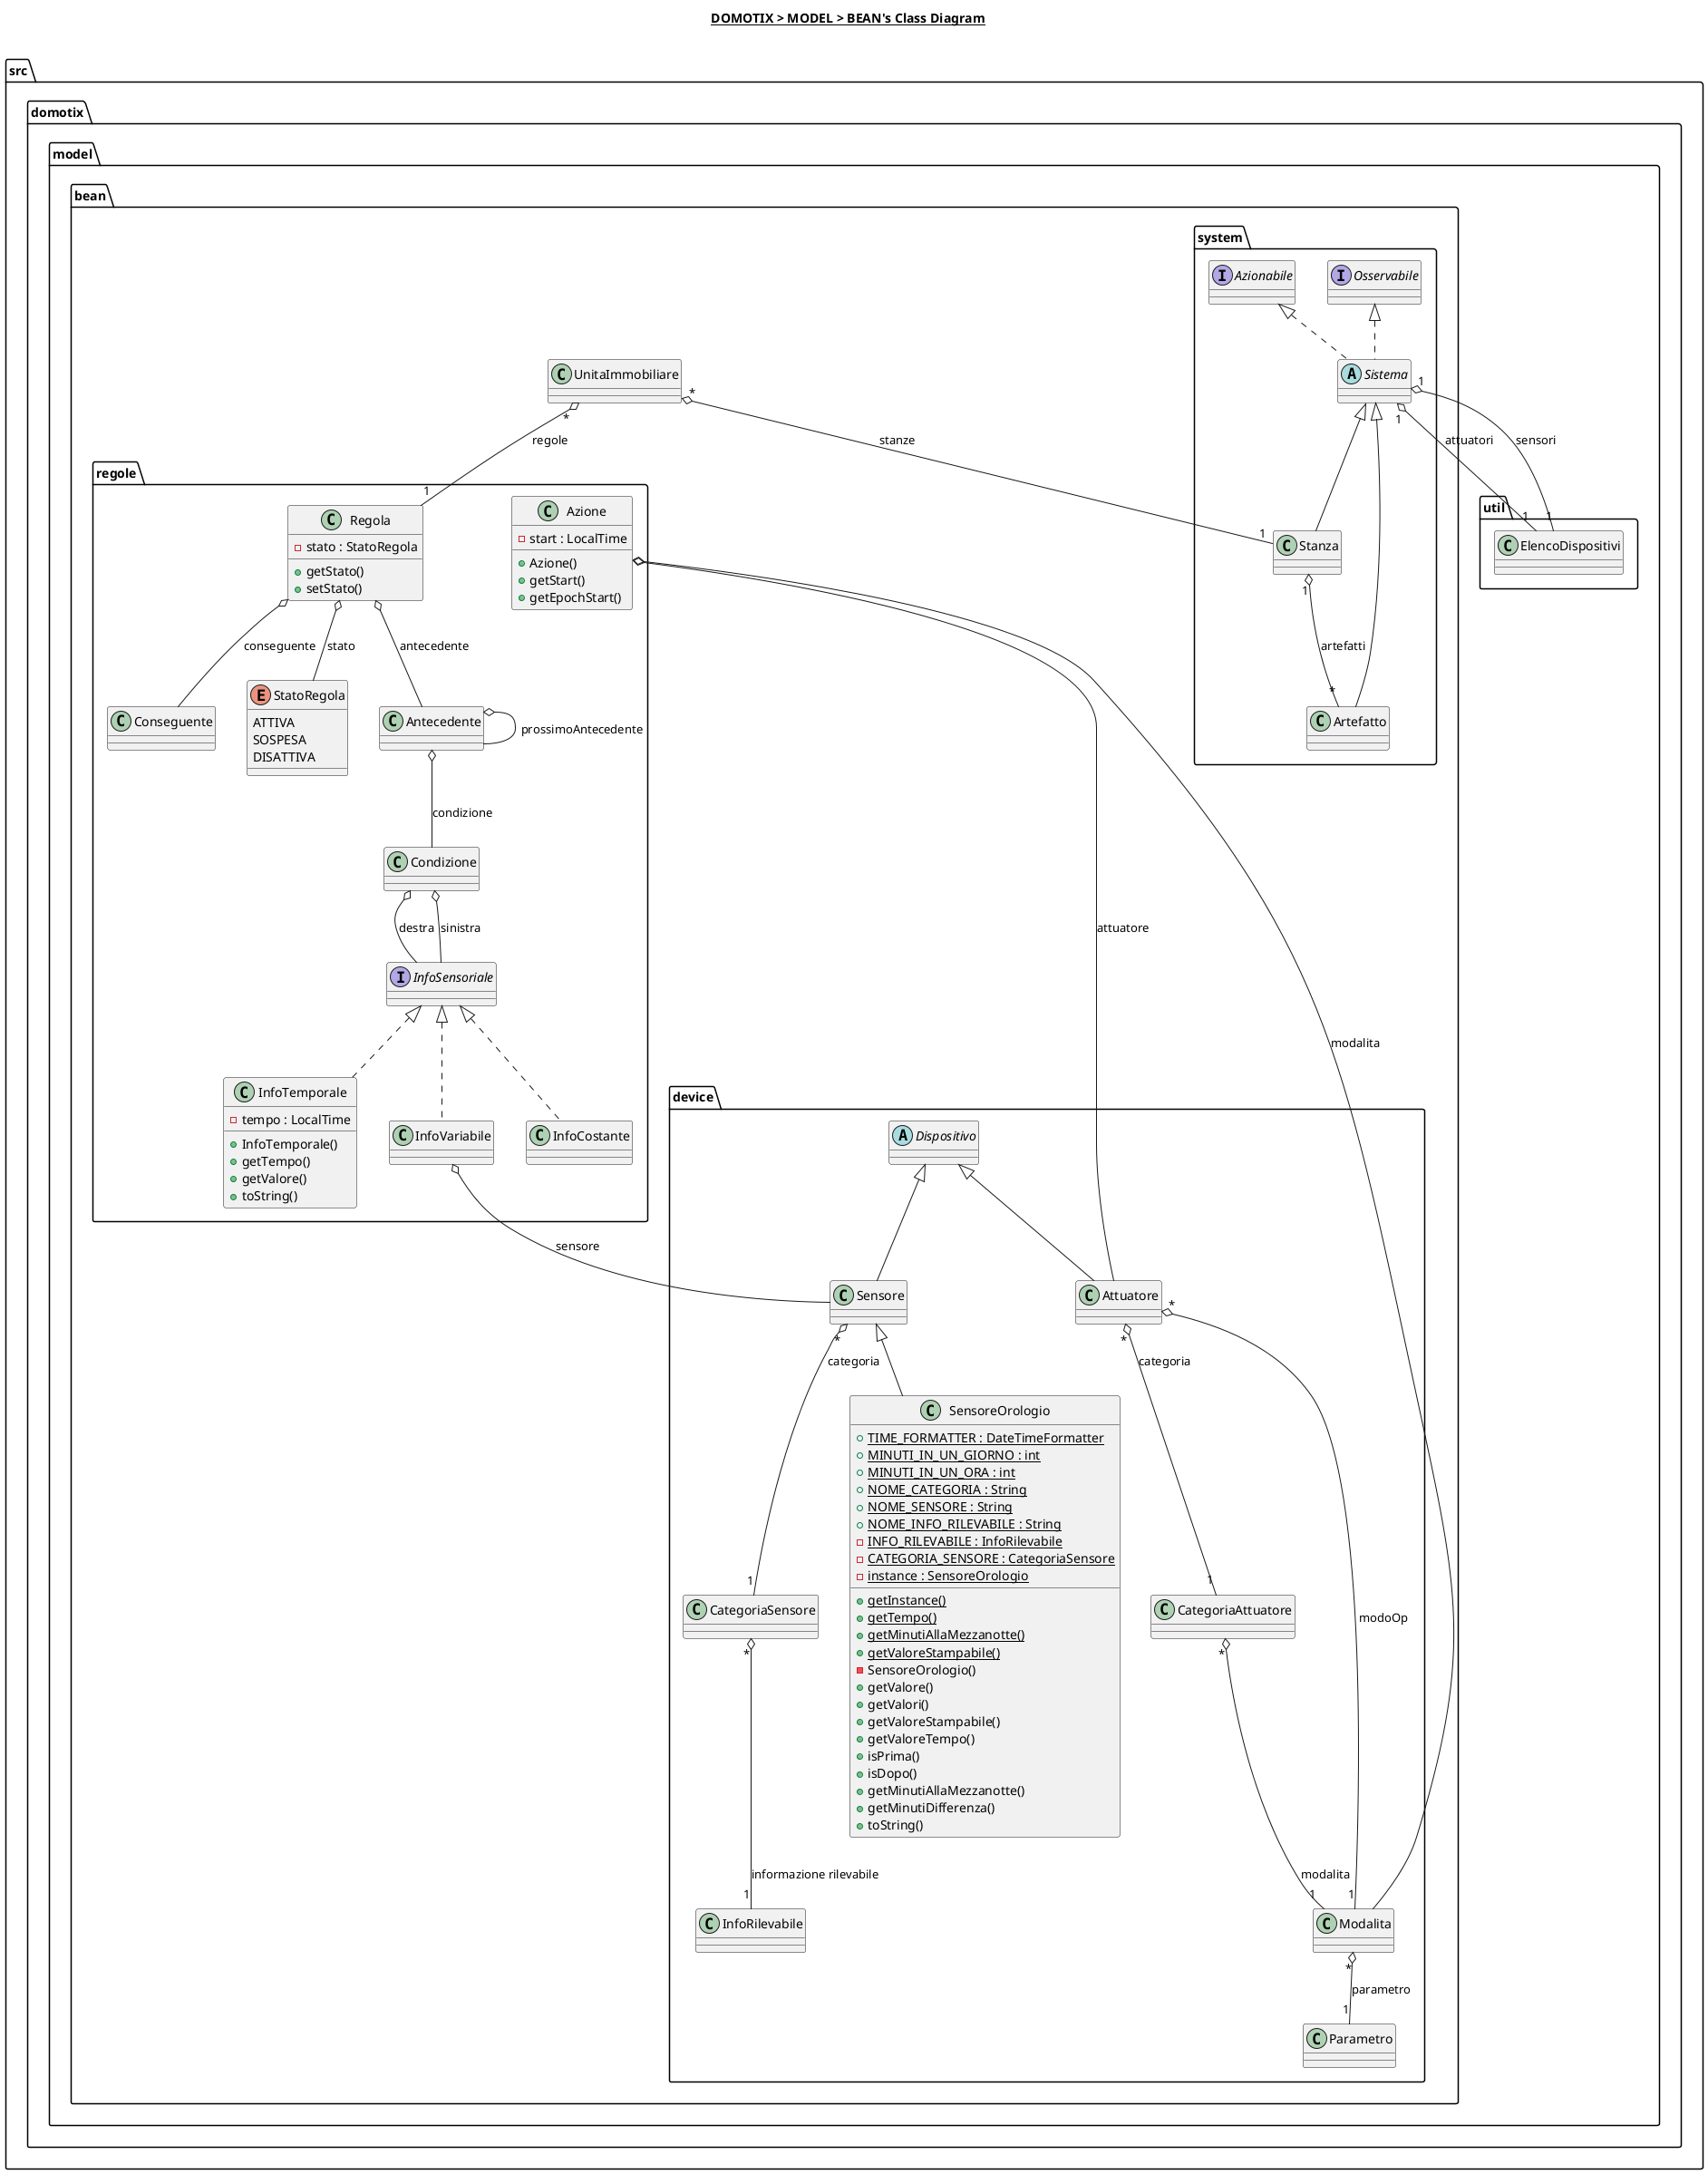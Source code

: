 @startuml

title __DOMOTIX > MODEL > BEAN's Class Diagram__\n

namespace src.domotix.model {
    namespace util {
    }

    namespace bean {
        class src.domotix.model.bean.UnitaImmobiliare {
        }

        namespace device {
            class src.domotix.model.bean.device.Attuatore {
            }

            class src.domotix.model.bean.device.CategoriaAttuatore {
            }

            class src.domotix.model.bean.device.CategoriaSensore {
            }

            abstract class src.domotix.model.bean.device.Dispositivo {
            }

            class src.domotix.model.bean.device.Modalita {
            }

            class src.domotix.model.bean.device.Parametro {
            }

            class src.domotix.model.bean.device.Sensore {
            }

            class src.domotix.model.bean.device.InfoRilevabile {
            }

            class src.domotix.model.bean.device.SensoreOrologio {
                {static} + TIME_FORMATTER : DateTimeFormatter
                {static} + MINUTI_IN_UN_GIORNO : int
                {static} + MINUTI_IN_UN_ORA : int
                {static} + NOME_CATEGORIA : String
                {static} + NOME_SENSORE : String
                {static} + NOME_INFO_RILEVABILE : String
                {static} - INFO_RILEVABILE : InfoRilevabile
                {static} - CATEGORIA_SENSORE : CategoriaSensore
                {static} - instance : SensoreOrologio
                {static} + getInstance()
                {static} + getTempo()
                {static} + getMinutiAllaMezzanotte()
                {static} + getValoreStampabile()
                - SensoreOrologio()
                + getValore()
                + getValori()
                + getValoreStampabile()
                + getValoreTempo()
                + isPrima()
                + isDopo()
                + getMinutiAllaMezzanotte()
                + getMinutiDifferenza()
                + toString()
            }
        }

        namespace system {
            class src.domotix.model.bean.system.Artefatto {
              }

              interface src.domotix.model.bean.system.Azionabile {
              }

              interface src.domotix.model.bean.system.Osservabile {
              }

              abstract class src.domotix.model.bean.system.Sistema {
              }

              class src.domotix.model.bean.system.Stanza {
              }
        }

        namespace regole {
            class src.domotix.model.bean.regole.Regola {
                - stato : StatoRegola
                + getStato()
                + setStato()
            }

            enum src.domotix.model.bean.regole.StatoRegola {
                ATTIVA
                SOSPESA
                DISATTIVA
            }

            class src.domotix.model.bean.regole.Antecedente {
            }

            class src.domotix.model.bean.regole.Condizione {
            }

            interface src.domotix.model.bean.regole.InfoSensoriale {
            }

            class src.domotix.model.bean.regole.InfoCostante {
            }

            class src.domotix.model.bean.regole.InfoTemporale {
                - tempo : LocalTime
                + InfoTemporale()
                + getTempo()
                + getValore()
                + toString()
            }

            class src.domotix.model.bean.regole.InfoVariabile {
            }

            class src.domotix.model.bean.regole.Conseguente {
            }

            class src.domotix.model.bean.regole.Azione {
                - start : LocalTime
                + Azione()
                + getStart()
                + getEpochStart()
            }
        }
    }
}

src.domotix.model.bean.device.Attuatore -up-|> src.domotix.model.bean.device.Dispositivo
src.domotix.model.bean.device.Attuatore "*" o-- "1" src.domotix.model.bean.device.CategoriaAttuatore : categoria
src.domotix.model.bean.device.Attuatore "*" o-- "1" src.domotix.model.bean.device.Modalita : modoOp
src.domotix.model.bean.device.CategoriaAttuatore "*" o-- "1" src.domotix.model.bean.device.Modalita : modalita
src.domotix.model.bean.device.Modalita "*" o-- "1" src.domotix.model.bean.device.Parametro : parametro
src.domotix.model.bean.device.Sensore -up-|> src.domotix.model.bean.device.Dispositivo
src.domotix.model.bean.device.Sensore "*" o-- "1" src.domotix.model.bean.device.CategoriaSensore : categoria
src.domotix.model.bean.device.CategoriaSensore "*" o-- "1" src.domotix.model.bean.device.InfoRilevabile : informazione rilevabile
src.domotix.model.bean.device.SensoreOrologio -up-|> src.domotix.model.bean.device.Sensore

src.domotix.model.bean.system.Artefatto -up-|> src.domotix.model.bean.system.Sistema
src.domotix.model.bean.system.Sistema .up.|> src.domotix.model.bean.system.Azionabile
src.domotix.model.bean.system.Sistema .up.|> src.domotix.model.bean.system.Osservabile
src.domotix.model.bean.system.Sistema "1" o-- "1" src.domotix.model.util.ElencoDispositivi : attuatori
src.domotix.model.bean.system.Sistema "1" o-- "1" src.domotix.model.util.ElencoDispositivi : sensori
src.domotix.model.bean.system.Stanza -up-|> src.domotix.model.bean.system.Sistema
src.domotix.model.bean.system.Stanza "1" o-- "*" src.domotix.model.bean.system.Artefatto : artefatti
src.domotix.model.bean.UnitaImmobiliare "*" o-- "1" src.domotix.model.bean.system.Stanza : stanze
src.domotix.model.bean.UnitaImmobiliare "*" o-- "1" src.domotix.model.bean.regole.Regola : regole

src.domotix.model.bean.regole.Antecedente o-- src.domotix.model.bean.regole.Condizione : condizione
src.domotix.model.bean.regole.Antecedente o-- src.domotix.model.bean.regole.Antecedente : prossimoAntecedente
src.domotix.model.bean.regole.Azione o-- src.domotix.model.bean.device.Attuatore : attuatore
src.domotix.model.bean.regole.Azione o-- src.domotix.model.bean.device.Modalita : modalita
src.domotix.model.bean.regole.Condizione o-- src.domotix.model.bean.regole.InfoSensoriale : destra
src.domotix.model.bean.regole.Condizione o-- src.domotix.model.bean.regole.InfoSensoriale : sinistra
src.domotix.model.bean.regole.InfoCostante .up.|> src.domotix.model.bean.regole.InfoSensoriale
src.domotix.model.bean.regole.InfoVariabile .up.|> src.domotix.model.bean.regole.InfoSensoriale
src.domotix.model.bean.regole.InfoTemporale .up.|> src.domotix.model.bean.regole.InfoSensoriale
src.domotix.model.bean.regole.InfoVariabile o-- src.domotix.model.bean.device.Sensore : sensore
src.domotix.model.bean.regole.Regola o-- src.domotix.model.bean.regole.Antecedente : antecedente
src.domotix.model.bean.regole.Regola o-- src.domotix.model.bean.regole.Conseguente : conseguente
src.domotix.model.bean.regole.Regola o-- src.domotix.model.bean.regole.StatoRegola : stato

@enduml
